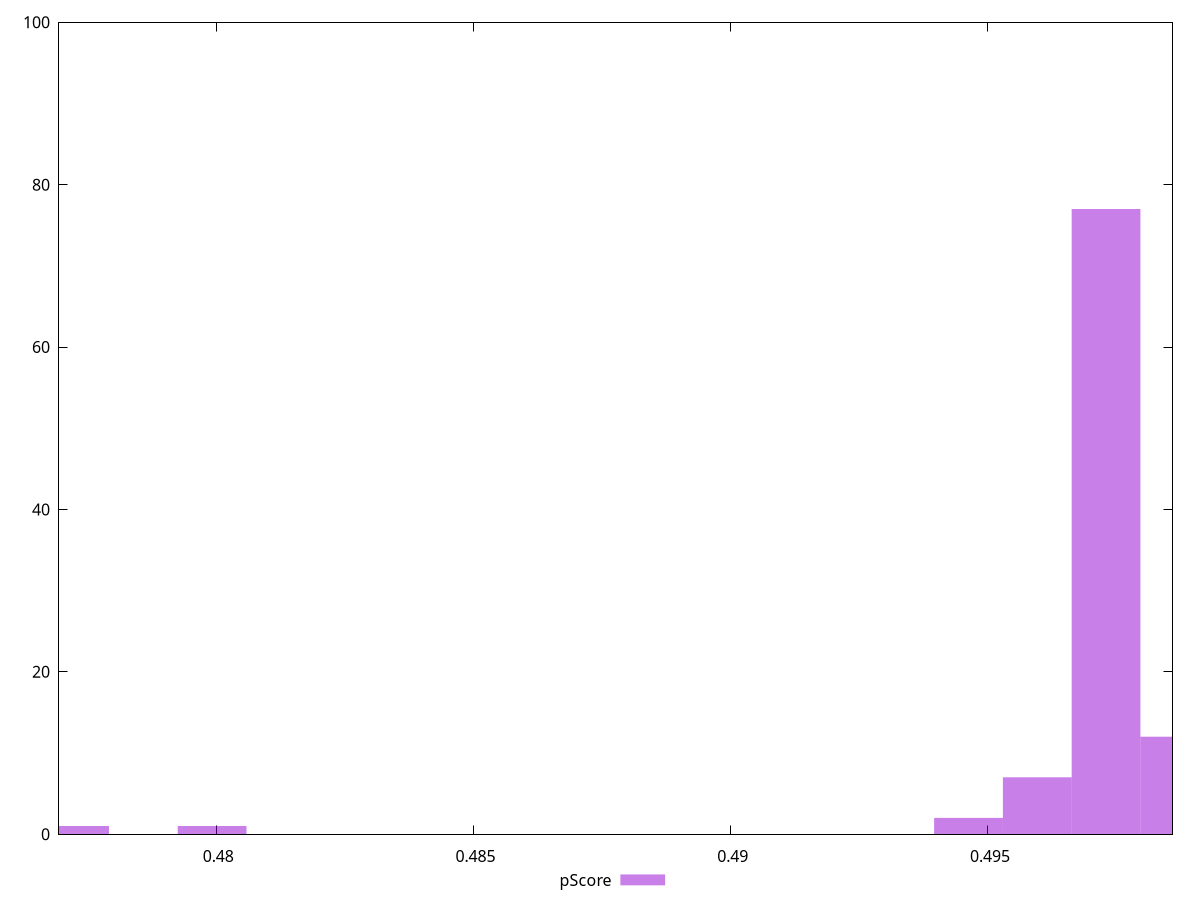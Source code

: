reset

$pScore <<EOF
0.497296315020298 77
0.4986331330714278 12
0.49595949696916813 7
0.4946226789180383 2
0.4772440442533505 1
0.47991768035561017 1
EOF

set key outside below
set boxwidth 0.0013368180511298333
set xrange [0.47694117647058826:0.49858823529411767]
set yrange [0:100]
set trange [0:100]
set style fill transparent solid 0.5 noborder
set terminal svg size 640, 490 enhanced background rgb 'white'
set output "report_00025_2021-02-22T21:38:55.199Z/uses-rel-preload/samples/pages+cached+noadtech+nomedia/pScore/histogram.svg"

plot $pScore title "pScore" with boxes

reset
